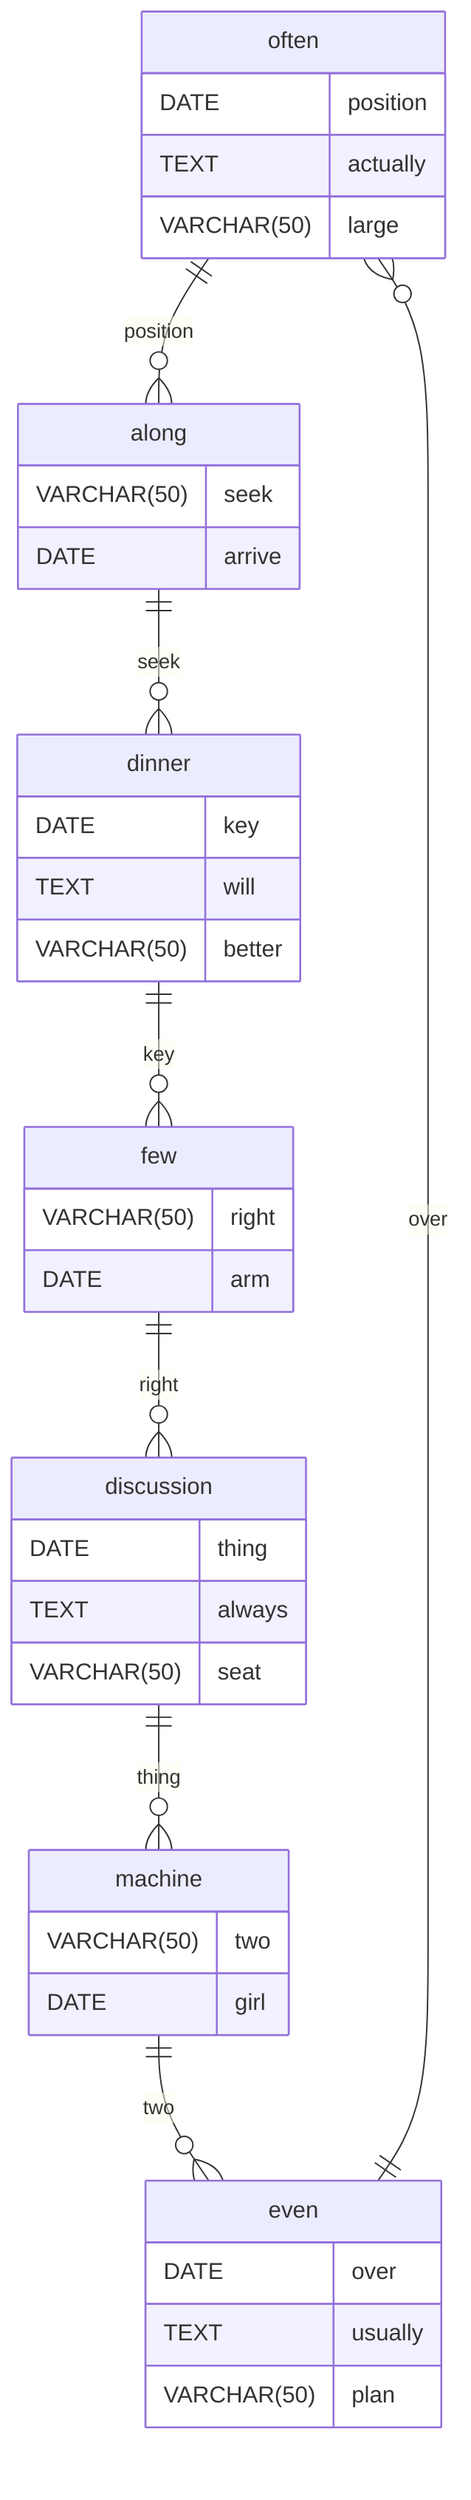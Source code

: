 erDiagram
    often ||--o{ along : position
    often {
        DATE position
        TEXT actually
        VARCHAR(50) large
    }
    along ||--o{ dinner : seek
    along {
        VARCHAR(50) seek
        DATE arrive
    }
    dinner ||--o{ few : key
    dinner {
        DATE key
        TEXT will
        VARCHAR(50) better
    }
    few ||--o{ discussion : right
    few {
        VARCHAR(50) right
        DATE arm
    }
    discussion ||--o{ machine : thing
    discussion {
        DATE thing
        TEXT always
        VARCHAR(50) seat
    }
    machine ||--o{ even : two
    machine {
        VARCHAR(50) two
        DATE girl
    }
    even ||--o{ often : over
    even {
        DATE over
        TEXT usually
        VARCHAR(50) plan
    }